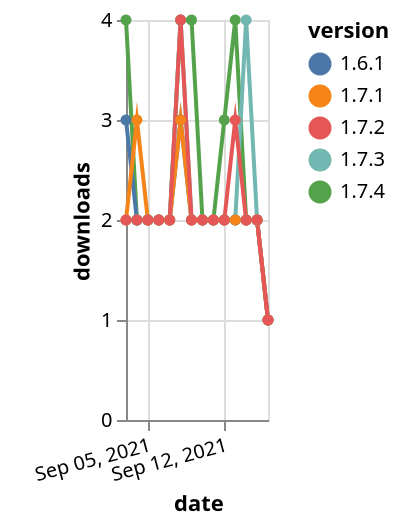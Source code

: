 {"$schema": "https://vega.github.io/schema/vega-lite/v5.json", "description": "A simple bar chart with embedded data.", "data": {"values": [{"date": "2021-09-03", "total": 1165, "delta": 4, "version": "1.7.4"}, {"date": "2021-09-04", "total": 1167, "delta": 2, "version": "1.7.4"}, {"date": "2021-09-05", "total": 1169, "delta": 2, "version": "1.7.4"}, {"date": "2021-09-06", "total": 1171, "delta": 2, "version": "1.7.4"}, {"date": "2021-09-07", "total": 1173, "delta": 2, "version": "1.7.4"}, {"date": "2021-09-08", "total": 1177, "delta": 4, "version": "1.7.4"}, {"date": "2021-09-09", "total": 1181, "delta": 4, "version": "1.7.4"}, {"date": "2021-09-10", "total": 1183, "delta": 2, "version": "1.7.4"}, {"date": "2021-09-11", "total": 1185, "delta": 2, "version": "1.7.4"}, {"date": "2021-09-12", "total": 1188, "delta": 3, "version": "1.7.4"}, {"date": "2021-09-13", "total": 1192, "delta": 4, "version": "1.7.4"}, {"date": "2021-09-14", "total": 1194, "delta": 2, "version": "1.7.4"}, {"date": "2021-09-15", "total": 1196, "delta": 2, "version": "1.7.4"}, {"date": "2021-09-16", "total": 1197, "delta": 1, "version": "1.7.4"}, {"date": "2021-09-03", "total": 2246, "delta": 2, "version": "1.7.3"}, {"date": "2021-09-04", "total": 2248, "delta": 2, "version": "1.7.3"}, {"date": "2021-09-05", "total": 2250, "delta": 2, "version": "1.7.3"}, {"date": "2021-09-06", "total": 2252, "delta": 2, "version": "1.7.3"}, {"date": "2021-09-07", "total": 2254, "delta": 2, "version": "1.7.3"}, {"date": "2021-09-08", "total": 2258, "delta": 4, "version": "1.7.3"}, {"date": "2021-09-09", "total": 2260, "delta": 2, "version": "1.7.3"}, {"date": "2021-09-10", "total": 2262, "delta": 2, "version": "1.7.3"}, {"date": "2021-09-11", "total": 2264, "delta": 2, "version": "1.7.3"}, {"date": "2021-09-12", "total": 2266, "delta": 2, "version": "1.7.3"}, {"date": "2021-09-13", "total": 2268, "delta": 2, "version": "1.7.3"}, {"date": "2021-09-14", "total": 2272, "delta": 4, "version": "1.7.3"}, {"date": "2021-09-15", "total": 2274, "delta": 2, "version": "1.7.3"}, {"date": "2021-09-16", "total": 2275, "delta": 1, "version": "1.7.3"}, {"date": "2021-09-03", "total": 2486, "delta": 3, "version": "1.6.1"}, {"date": "2021-09-04", "total": 2488, "delta": 2, "version": "1.6.1"}, {"date": "2021-09-05", "total": 2490, "delta": 2, "version": "1.6.1"}, {"date": "2021-09-06", "total": 2492, "delta": 2, "version": "1.6.1"}, {"date": "2021-09-07", "total": 2494, "delta": 2, "version": "1.6.1"}, {"date": "2021-09-08", "total": 2497, "delta": 3, "version": "1.6.1"}, {"date": "2021-09-09", "total": 2499, "delta": 2, "version": "1.6.1"}, {"date": "2021-09-10", "total": 2501, "delta": 2, "version": "1.6.1"}, {"date": "2021-09-11", "total": 2503, "delta": 2, "version": "1.6.1"}, {"date": "2021-09-12", "total": 2505, "delta": 2, "version": "1.6.1"}, {"date": "2021-09-13", "total": 2507, "delta": 2, "version": "1.6.1"}, {"date": "2021-09-14", "total": 2509, "delta": 2, "version": "1.6.1"}, {"date": "2021-09-15", "total": 2511, "delta": 2, "version": "1.6.1"}, {"date": "2021-09-16", "total": 2512, "delta": 1, "version": "1.6.1"}, {"date": "2021-09-03", "total": 2491, "delta": 2, "version": "1.7.1"}, {"date": "2021-09-04", "total": 2494, "delta": 3, "version": "1.7.1"}, {"date": "2021-09-05", "total": 2496, "delta": 2, "version": "1.7.1"}, {"date": "2021-09-06", "total": 2498, "delta": 2, "version": "1.7.1"}, {"date": "2021-09-07", "total": 2500, "delta": 2, "version": "1.7.1"}, {"date": "2021-09-08", "total": 2503, "delta": 3, "version": "1.7.1"}, {"date": "2021-09-09", "total": 2505, "delta": 2, "version": "1.7.1"}, {"date": "2021-09-10", "total": 2507, "delta": 2, "version": "1.7.1"}, {"date": "2021-09-11", "total": 2509, "delta": 2, "version": "1.7.1"}, {"date": "2021-09-12", "total": 2511, "delta": 2, "version": "1.7.1"}, {"date": "2021-09-13", "total": 2513, "delta": 2, "version": "1.7.1"}, {"date": "2021-09-14", "total": 2515, "delta": 2, "version": "1.7.1"}, {"date": "2021-09-15", "total": 2517, "delta": 2, "version": "1.7.1"}, {"date": "2021-09-16", "total": 2518, "delta": 1, "version": "1.7.1"}, {"date": "2021-09-03", "total": 2769, "delta": 2, "version": "1.7.2"}, {"date": "2021-09-04", "total": 2771, "delta": 2, "version": "1.7.2"}, {"date": "2021-09-05", "total": 2773, "delta": 2, "version": "1.7.2"}, {"date": "2021-09-06", "total": 2775, "delta": 2, "version": "1.7.2"}, {"date": "2021-09-07", "total": 2777, "delta": 2, "version": "1.7.2"}, {"date": "2021-09-08", "total": 2781, "delta": 4, "version": "1.7.2"}, {"date": "2021-09-09", "total": 2783, "delta": 2, "version": "1.7.2"}, {"date": "2021-09-10", "total": 2785, "delta": 2, "version": "1.7.2"}, {"date": "2021-09-11", "total": 2787, "delta": 2, "version": "1.7.2"}, {"date": "2021-09-12", "total": 2789, "delta": 2, "version": "1.7.2"}, {"date": "2021-09-13", "total": 2792, "delta": 3, "version": "1.7.2"}, {"date": "2021-09-14", "total": 2794, "delta": 2, "version": "1.7.2"}, {"date": "2021-09-15", "total": 2796, "delta": 2, "version": "1.7.2"}, {"date": "2021-09-16", "total": 2797, "delta": 1, "version": "1.7.2"}]}, "width": "container", "mark": {"type": "line", "point": {"filled": true}}, "encoding": {"x": {"field": "date", "type": "temporal", "timeUnit": "yearmonthdate", "title": "date", "axis": {"labelAngle": -15}}, "y": {"field": "delta", "type": "quantitative", "title": "downloads"}, "color": {"field": "version", "type": "nominal"}, "tooltip": {"field": "delta"}}}